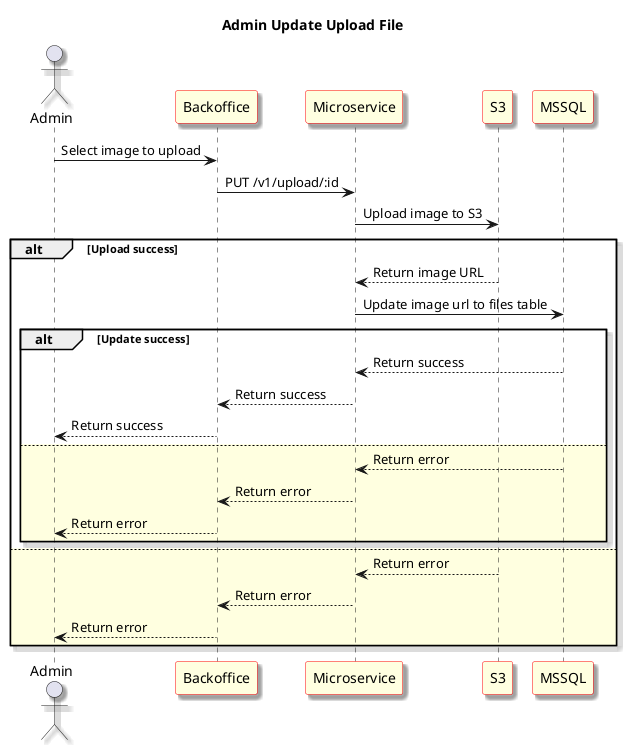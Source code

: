 @startuml Admin Update Upload File
skinparam shadowing true
skinparam sequence {
	ParticipantBackgroundColor LightYellow
	ParticipantBorderColor red
}
Title: Admin Update Upload File
actor "Admin" as User1
participant "Backoffice" as Frontend
participant "Microservice" as Microservice
participant "S3" as S3
participant "MSSQL" as Database

User1 -> Frontend: Select image to upload

Frontend -> Microservice: PUT /v1/upload/:id

Microservice -> S3: Upload image to S3

alt Upload success
	S3 --> Microservice: Return image URL
	Microservice -> Database: Update image url to files table

	alt Update success
		Database --> Microservice: Return success
		Microservice --> Frontend: Return success
		User1 <-- Frontend: Return success
	else #LightYellow
		Database --> Microservice: Return error
		Microservice --> Frontend: Return error
		User1 <-- Frontend: Return error
	end
else #LightYellow
	S3 --> Microservice: Return error
	Microservice --> Frontend: Return error
	User1 <-- Frontend: Return error
end


@enduml